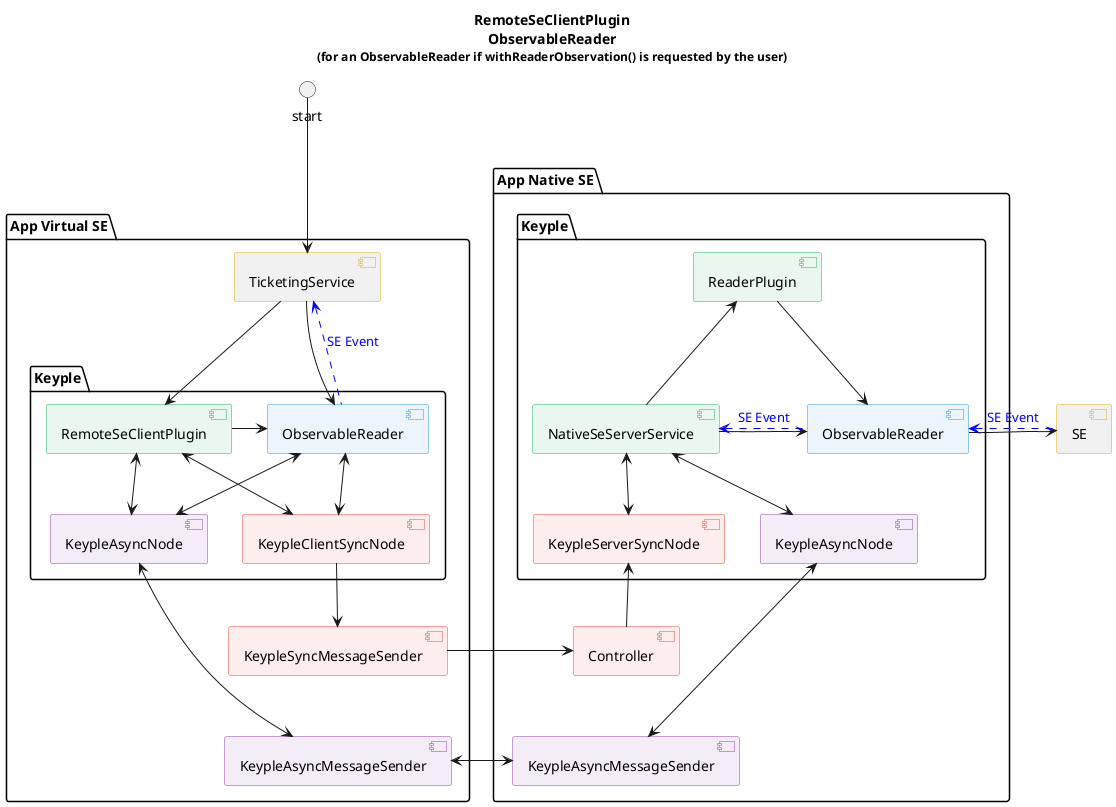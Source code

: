@startuml
title
    RemoteSeClientPlugin
    ObservableReader
    <font size=12>(for an ObservableReader if withReaderObservation() is requested by the user)
end title

' == THEME ==

'Couleurs issues de : https://htmlcolorcodes.com/fr/tableau-de-couleur/tableau-de-couleur-design-plat/
skinparam Shadowing false
skinparam component {
    BorderColor #D4AC0D
    ' Red
    BackgroundColor<<red>> #FDEDEC
    BorderColor<<red>> #E74C3C
    ' Purple
    BackgroundColor<<purple>> #F4ECF7
    BorderColor<<purple>> #8E44AD
    ' blue
    BackgroundColor<<blue>> #EBF5FB
    BorderColor<<blue>> #3498DB
    ' Green
    BackgroundColor<<green>> #E9F7EF
    BorderColor<<green>> #27AE60
    ' Grey
    BackgroundColor<<grey>> #EAECEE
    BorderColor<<grey>> #2C3E50
}
hide <<red>> stereotype
hide <<purple>> stereotype
hide <<blue>> stereotype
hide <<green>> stereotype
hide <<grey>> stereotype

' == CONTENT ==

package "App Virtual SE" {
    [TicketingService] as master
    package "Keyple" as virtualKeyple {
        [ObservableReader] as virtualReader <<blue>>
        [RemoteSeClientPlugin] <<green>>
        [KeypleClientSyncNode] <<red>>
        [KeypleAsyncNode] as virtualAsyncNode <<purple>>
    }
    [KeypleSyncMessageSender] <<red>>
    [KeypleAsyncMessageSender] as virtualAsyncSender <<purple>>
}
[SE]
package "App Native SE" {
    package "Keyple" as nativeKeyple {
        [ObservableReader] as nativeReader <<blue>>
        [ReaderPlugin] <<green>>
        [NativeSeServerService] <<green>>
        [KeypleServerSyncNode] <<red>>
        [KeypleAsyncNode] as nativeAsyncNode <<purple>>
    }
    [Controller] <<red>>
    [KeypleAsyncMessageSender] as nativeAsyncSender <<purple>>
}

'utilisation
master <-up- start
master --> virtualReader
master --> [RemoteSeClientPlugin]
[RemoteSeClientPlugin] -> virtualReader
[RemoteSeClientPlugin] <--> [KeypleClientSyncNode]
[RemoteSeClientPlugin] <--> virtualAsyncNode
virtualReader <--> [KeypleClientSyncNode]
virtualReader <--> virtualAsyncNode
[KeypleClientSyncNode] --> [KeypleSyncMessageSender]
virtualAsyncNode <--> virtualAsyncSender
virtualReader .up.> master #Blue : <color:blue>SE Event

[ReaderPlugin] --> nativeReader
nativeReader -right-> [SE]
[NativeSeServerService] -up-> [ReaderPlugin]
[NativeSeServerService] -right-> nativeReader
[NativeSeServerService] <--> [KeypleServerSyncNode]
[NativeSeServerService] <--> nativeAsyncNode
[Controller] -up-> [KeypleServerSyncNode]
nativeAsyncSender <-up-> nativeAsyncNode
[SE] .left.> nativeReader #Blue : <color:blue>SE Event
nativeReader .left.> NativeSeServerService #Blue : <color:blue>SE Event

[KeypleSyncMessageSender] -> [Controller]
virtualAsyncSender <-> nativeAsyncSender

' == LAYOUT ==
[KeypleSyncMessageSender] -[hidden]- virtualAsyncSender
[Controller] -[hidden]- nativeAsyncSender
virtualAsyncNode -[hidden]right- [KeypleClientSyncNode]
[KeypleServerSyncNode] -[hidden]right- nativeAsyncNode
'nativeAsyncNode -[hidden]right- [KeypleClientSyncNode]

@enduml